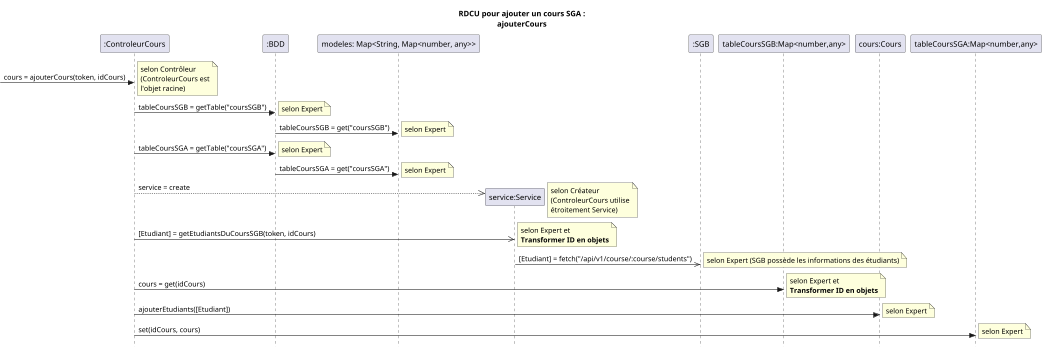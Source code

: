 @startuml
skinparam style strictuml
skinparam defaultfontname Verdana
scale 350 height
title RDCU pour ajouter un cours SGA :\n<b>ajouterCours</b>

participant ":ControleurCours" as ctrlCours
participant ":BDD" as bdd
participant "modeles: Map<String, Map<number, any>>" as modeles
participant "service:Service" as service
participant ":SGB" as sgb
participant "tableCoursSGB:Map<number,any>" as tableSGB
participant "cours:Cours" as cours
participant "tableCoursSGA:Map<number,any>" as tableSGA

->ctrlCours : cours = ajouterCours(token, idCours)
note right : selon Contrôleur\n(ControleurCours est\nl'objet racine)

ctrlCours -> bdd : tableCoursSGB = getTable("coursSGB")
note right : selon Expert

bdd -> modeles : tableCoursSGB = get("coursSGB")
note right : selon Expert

ctrlCours -> bdd : tableCoursSGA = getTable("coursSGA")
note right : selon Expert

bdd -> modeles : tableCoursSGA = get("coursSGA")
note right : selon Expert

create service
ctrlCours -->> service : service = create
note right : selon Créateur\n(ControleurCours utilise\nétroitement Service)

ctrlCours ->> service : [Etudiant] = getEtudiantsDuCoursSGB(token, idCours)
note right : selon Expert et\n<b>Transformer ID en objets</b>

service ->> sgb : [Etudiant] = fetch("/api/v1/course/:course/students")
note right : selon Expert (SGB possède les informations des étudiants)

ctrlCours -> tableSGB : cours = get(idCours)
note right : selon Expert et\n<b>Transformer ID en objets</b>

ctrlCours -> cours : ajouterEtudiants([Etudiant])
note right : selon Expert

ctrlCours -> tableSGA : set(idCours, cours)
note right : selon Expert

@enduml